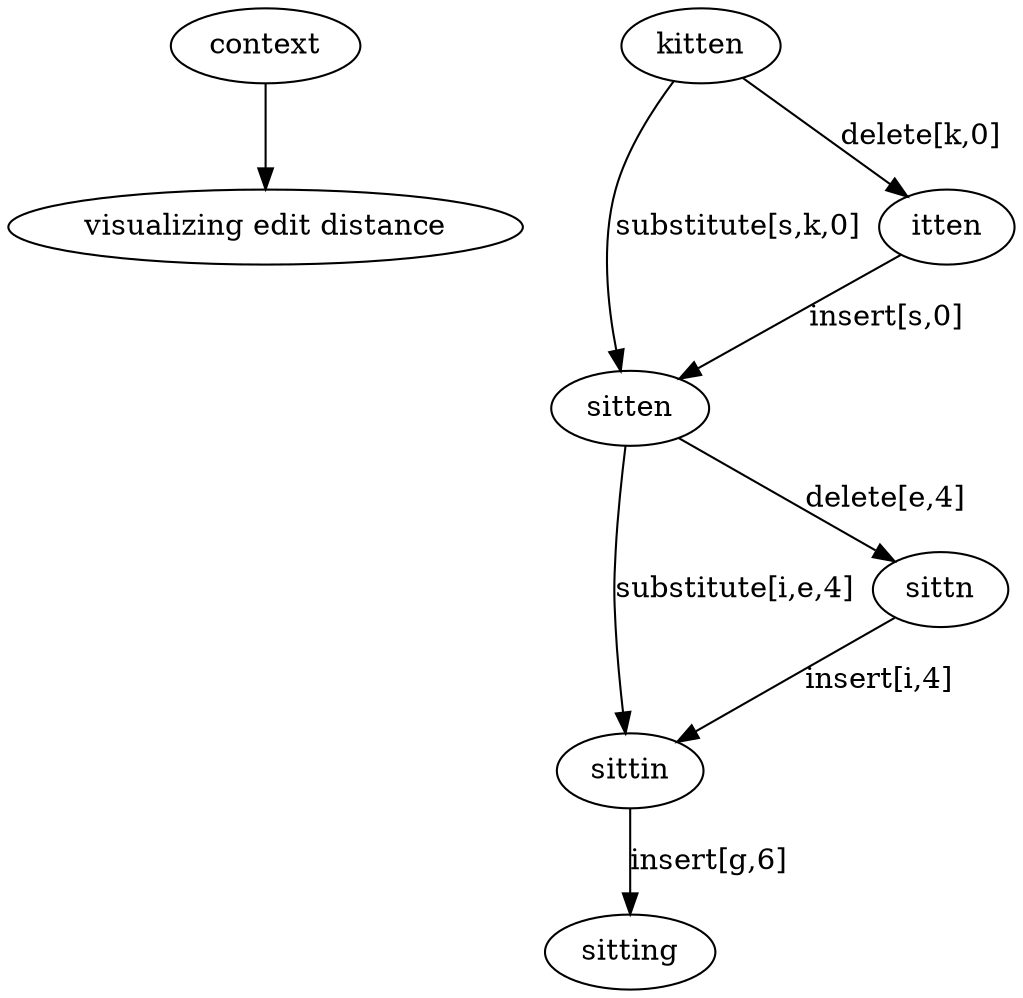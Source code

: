 digraph g {
"context" -> "visualizing edit distance"
"kitten" -> "sitten" [label="substitute[s,k,0]",arrowhead=normal]
"kitten" -> "itten" [label="delete[k,0]",arrowhead=normal]
"sitten" -> "sittin" [label="substitute[i,e,4]",arrowhead=normal]
"sitten" -> "sittn" [label="delete[e,4]",arrowhead=normal]
"sittin" -> "sitting" [label="insert[g,6]",arrowhead=normal]
"itten" -> "sitten" [label="insert[s,0]",arrowhead=normal]
"sittn" -> "sittin" [label="insert[i,4]",arrowhead=normal]
}
